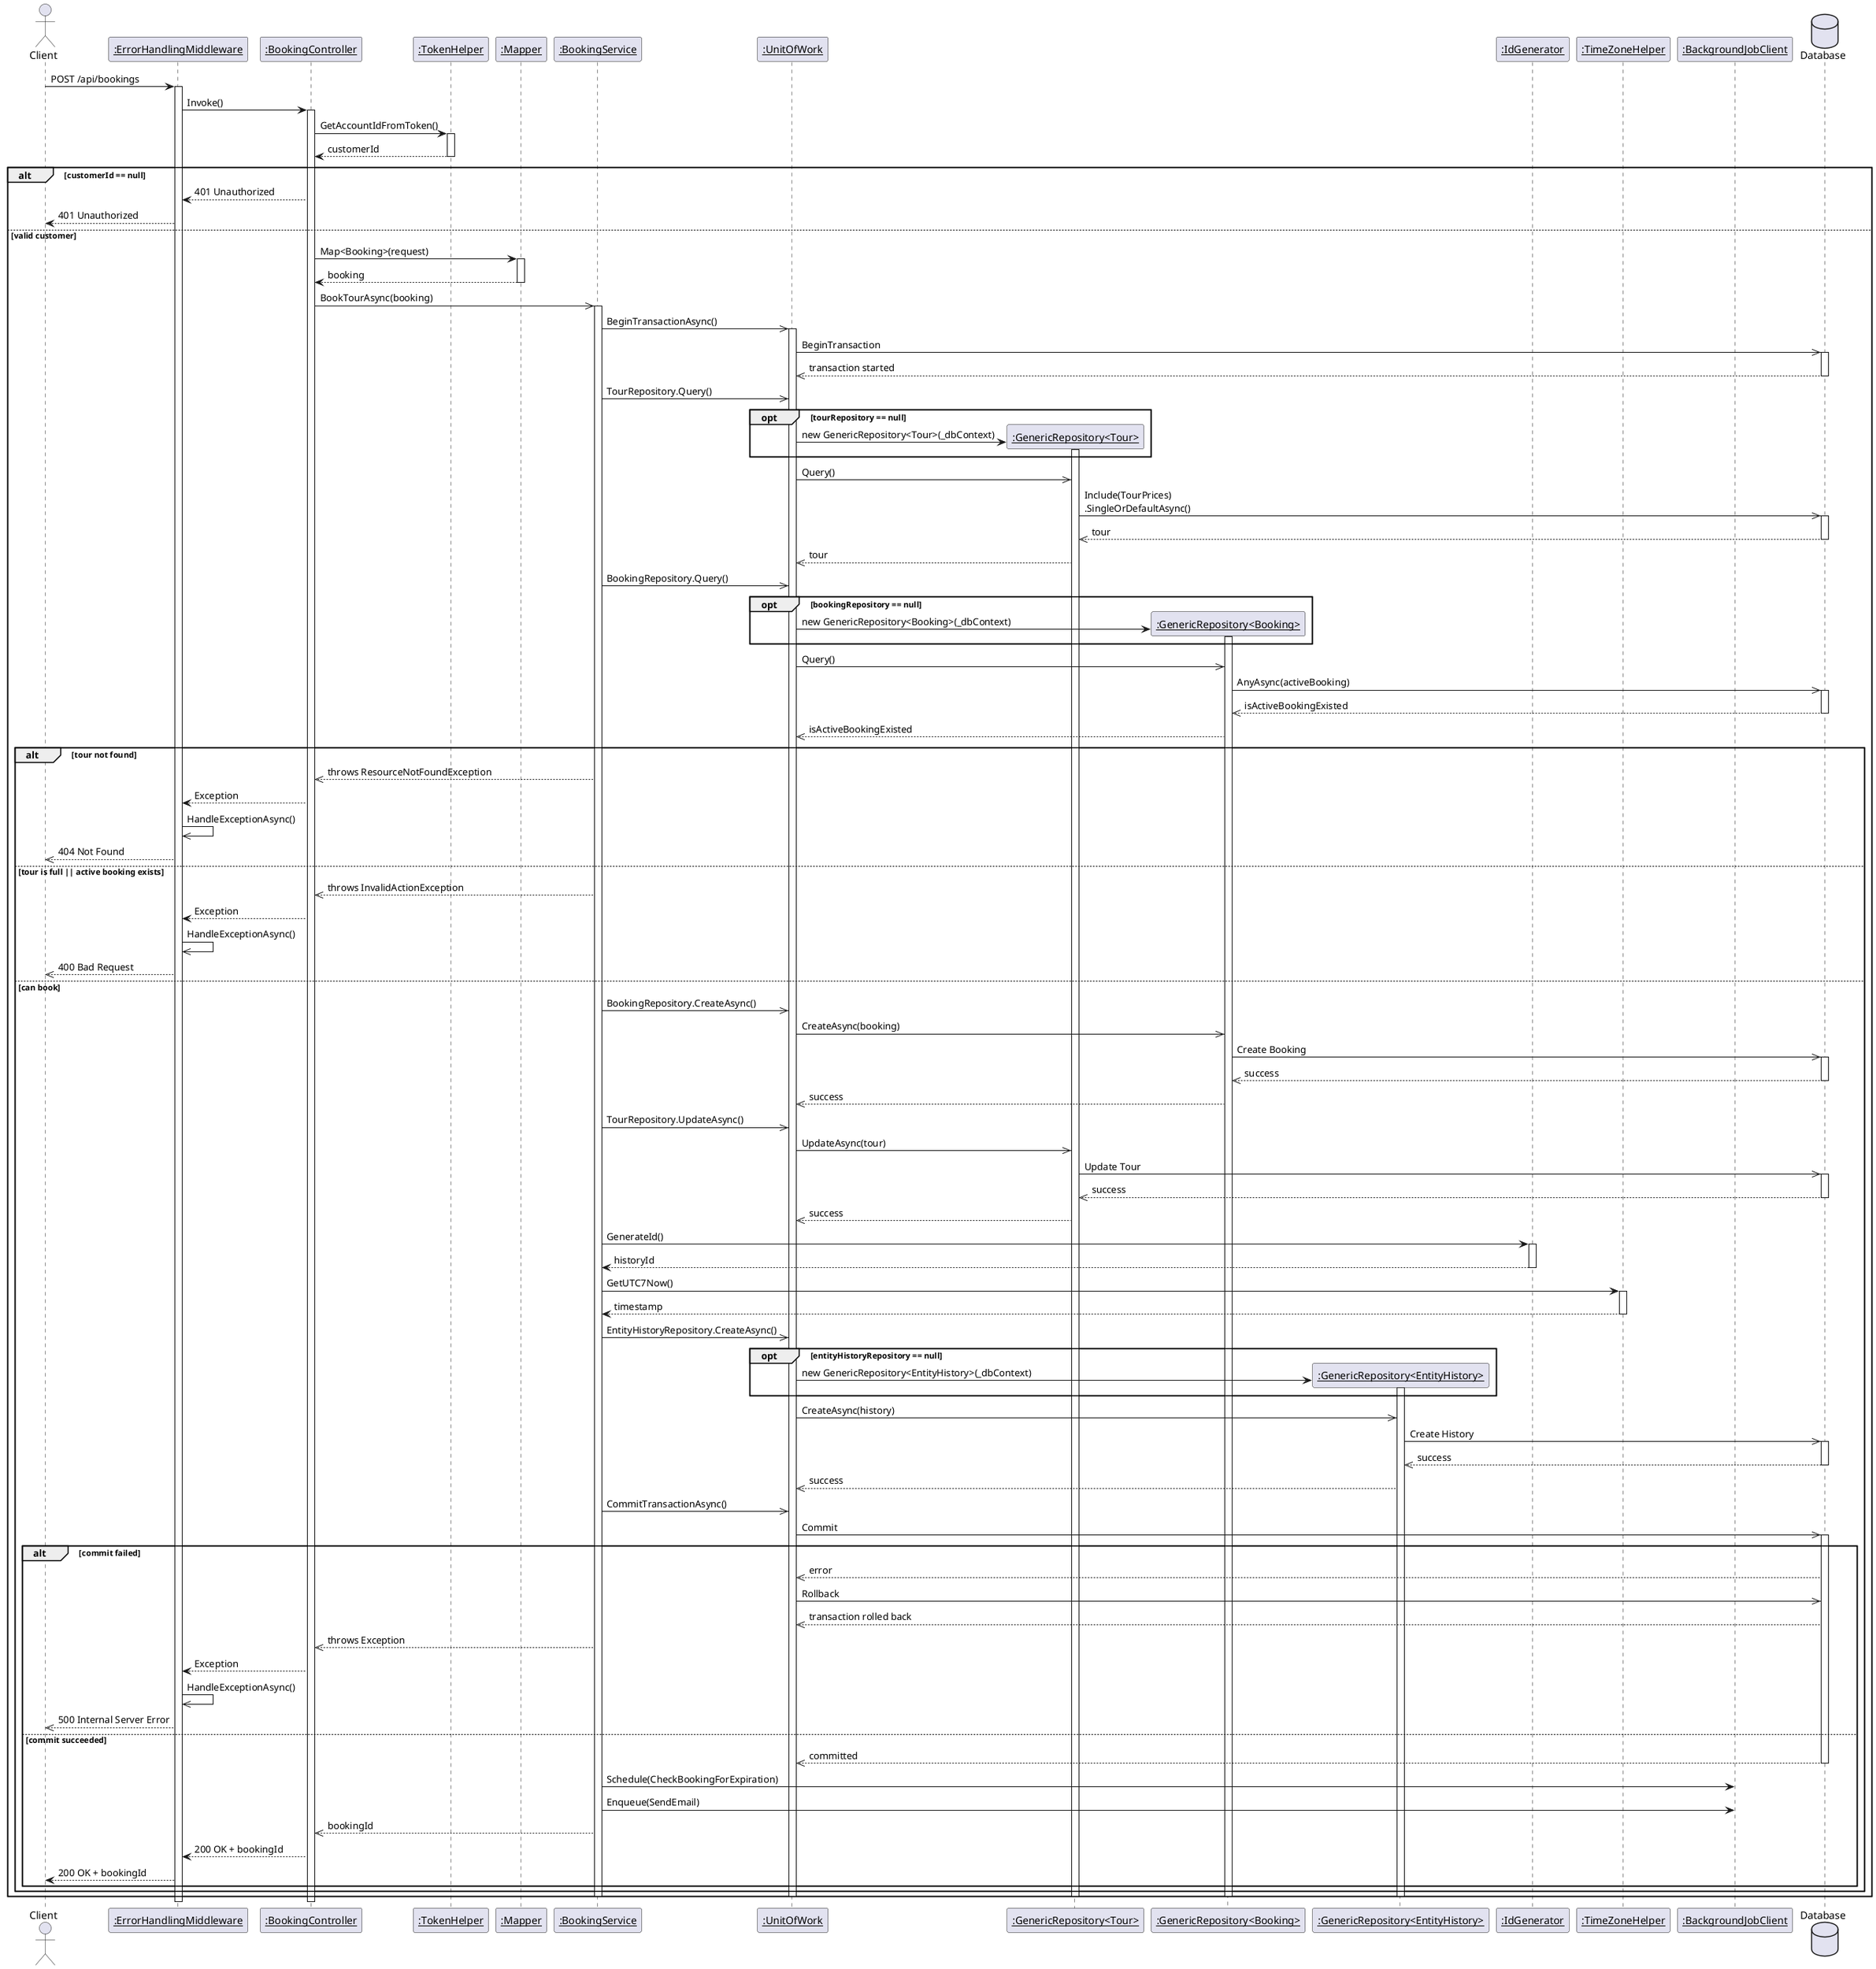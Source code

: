 @startuml BookTour
actor Client
participant "<u>:ErrorHandlingMiddleware" as middleware
participant "<u>:BookingController" as controller
participant "<u>:TokenHelper" as tokenHelper
participant "<u>:Mapper" as mapper
participant "<u>:BookingService" as service
participant "<u>:UnitOfWork" as uow
participant "<u>:GenericRepository<Tour>" as tourRepo
participant "<u>:GenericRepository<Booking>" as bookingRepo
participant "<u>:GenericRepository<EntityHistory>" as historyRepo
participant "<u>:IdGenerator" as idGen
participant "<u>:TimeZoneHelper" as timeHelper
participant "<u>:BackgroundJobClient" as jobClient
database Database

Client -> middleware: POST /api/bookings
activate middleware

middleware -> controller: Invoke()
activate controller

controller -> tokenHelper: GetAccountIdFromToken()
activate tokenHelper
tokenHelper --> controller: customerId
deactivate tokenHelper

alt customerId == null
    controller --> middleware: 401 Unauthorized
    middleware --> Client: 401 Unauthorized
else valid customer
    controller -> mapper: Map<Booking>(request)
    activate mapper
    mapper --> controller: booking
    deactivate mapper

    controller ->> service: BookTourAsync(booking)
    activate service

    service ->> uow: BeginTransactionAsync()
    activate uow
    uow ->> Database: BeginTransaction
    activate Database
    Database -->> uow: transaction started
    deactivate Database

    service ->> uow: TourRepository.Query()
    opt tourRepository == null
        create tourRepo
        uow -> tourRepo: new GenericRepository<Tour>(_dbContext)
        activate tourRepo
    end
    uow ->> tourRepo: Query()
    tourRepo ->> Database: Include(TourPrices)\n.SingleOrDefaultAsync()
    activate Database
    Database -->> tourRepo: tour
    deactivate Database
    tourRepo -->> uow: tour

    service ->> uow: BookingRepository.Query()
    opt bookingRepository == null
        create bookingRepo
        uow -> bookingRepo: new GenericRepository<Booking>(_dbContext)
        activate bookingRepo
    end
    uow ->> bookingRepo: Query()
    bookingRepo ->> Database: AnyAsync(activeBooking)
    activate Database
    Database -->> bookingRepo: isActiveBookingExisted
    deactivate Database
    bookingRepo -->> uow: isActiveBookingExisted

    alt tour not found
        service -->> controller: throws ResourceNotFoundException
        controller --> middleware: Exception
        middleware ->> middleware: HandleExceptionAsync()
        middleware -->> Client: 404 Not Found
    else tour is full || active booking exists
        service -->> controller: throws InvalidActionException
        controller --> middleware: Exception
        middleware ->> middleware: HandleExceptionAsync()
        middleware -->> Client: 400 Bad Request
    else can book
        service ->> uow: BookingRepository.CreateAsync()
        uow ->> bookingRepo: CreateAsync(booking)
        bookingRepo ->> Database: Create Booking
        activate Database
        Database -->> bookingRepo: success
        deactivate Database
        bookingRepo -->> uow: success

        service ->> uow: TourRepository.UpdateAsync()
        uow ->> tourRepo: UpdateAsync(tour)
        tourRepo ->> Database: Update Tour
        activate Database
        Database -->> tourRepo: success
        deactivate Database
        tourRepo -->> uow: success

        service -> idGen: GenerateId()
        activate idGen
        idGen --> service: historyId
        deactivate idGen

        service -> timeHelper: GetUTC7Now()
        activate timeHelper
        timeHelper --> service: timestamp
        deactivate timeHelper

        service ->> uow: EntityHistoryRepository.CreateAsync()
        opt entityHistoryRepository == null
            create historyRepo
            uow -> historyRepo: new GenericRepository<EntityHistory>(_dbContext)
            activate historyRepo
        end
        uow ->> historyRepo: CreateAsync(history)
        historyRepo ->> Database: Create History
        activate Database
        Database -->> historyRepo: success
        deactivate Database
        historyRepo -->> uow: success

        service ->> uow: CommitTransactionAsync()
        uow ->> Database: Commit
        activate Database
        alt commit failed
            Database -->> uow: error
            uow ->> Database: Rollback
            Database -->> uow: transaction rolled back
            service -->> controller: throws Exception
            controller --> middleware: Exception
            middleware ->> middleware: HandleExceptionAsync()
            middleware -->> Client: 500 Internal Server Error
        else commit succeeded
            Database -->> uow: committed
            deactivate Database

            service -> jobClient: Schedule(CheckBookingForExpiration)
            service -> jobClient: Enqueue(SendEmail)

            service -->> controller: bookingId
            controller --> middleware: 200 OK + bookingId
            middleware --> Client: 200 OK + bookingId
        end
    end

    deactivate historyRepo
    deactivate bookingRepo
    deactivate tourRepo
    deactivate service
    deactivate uow
end

deactivate controller
deactivate middleware
@enduml 